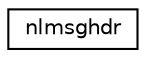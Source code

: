 digraph G
{
  edge [fontname="Helvetica",fontsize="10",labelfontname="Helvetica",labelfontsize="10"];
  node [fontname="Helvetica",fontsize="10",shape=record];
  rankdir="LR";
  Node1 [label="nlmsghdr",height=0.2,width=0.4,color="black", fillcolor="white", style="filled",URL="$structnlmsghdr.html"];
}

